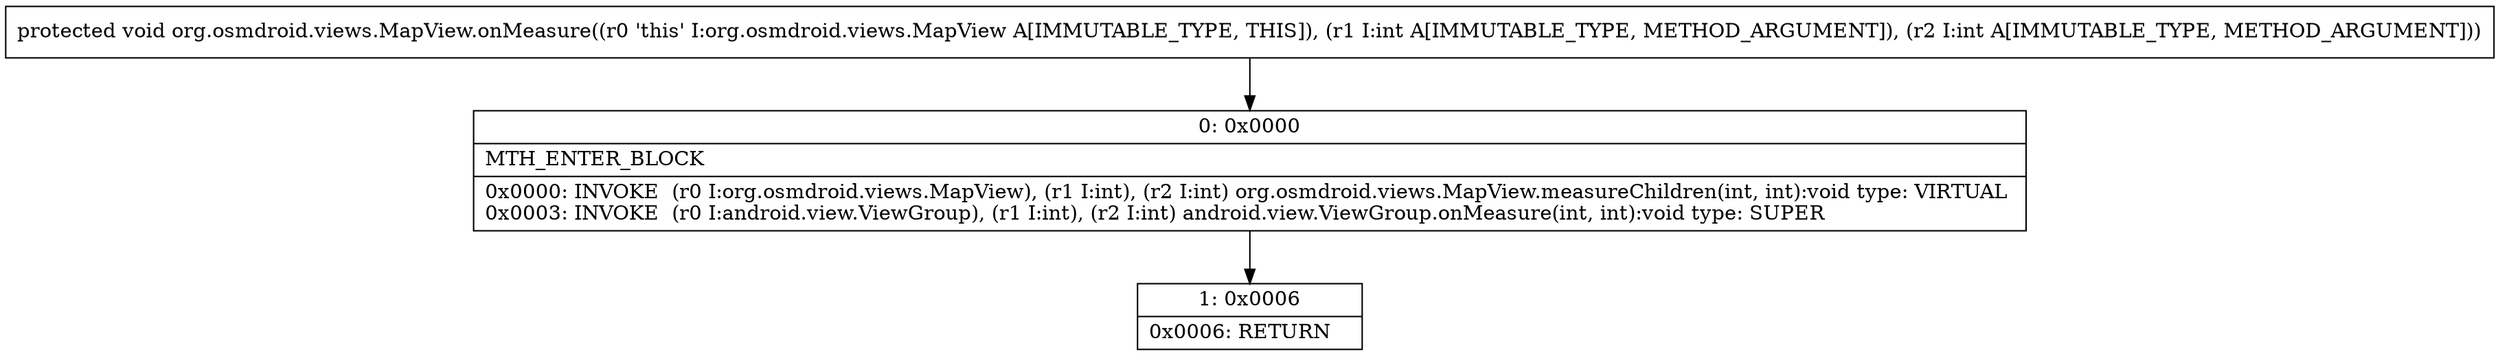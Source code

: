 digraph "CFG fororg.osmdroid.views.MapView.onMeasure(II)V" {
Node_0 [shape=record,label="{0\:\ 0x0000|MTH_ENTER_BLOCK\l|0x0000: INVOKE  (r0 I:org.osmdroid.views.MapView), (r1 I:int), (r2 I:int) org.osmdroid.views.MapView.measureChildren(int, int):void type: VIRTUAL \l0x0003: INVOKE  (r0 I:android.view.ViewGroup), (r1 I:int), (r2 I:int) android.view.ViewGroup.onMeasure(int, int):void type: SUPER \l}"];
Node_1 [shape=record,label="{1\:\ 0x0006|0x0006: RETURN   \l}"];
MethodNode[shape=record,label="{protected void org.osmdroid.views.MapView.onMeasure((r0 'this' I:org.osmdroid.views.MapView A[IMMUTABLE_TYPE, THIS]), (r1 I:int A[IMMUTABLE_TYPE, METHOD_ARGUMENT]), (r2 I:int A[IMMUTABLE_TYPE, METHOD_ARGUMENT])) }"];
MethodNode -> Node_0;
Node_0 -> Node_1;
}

